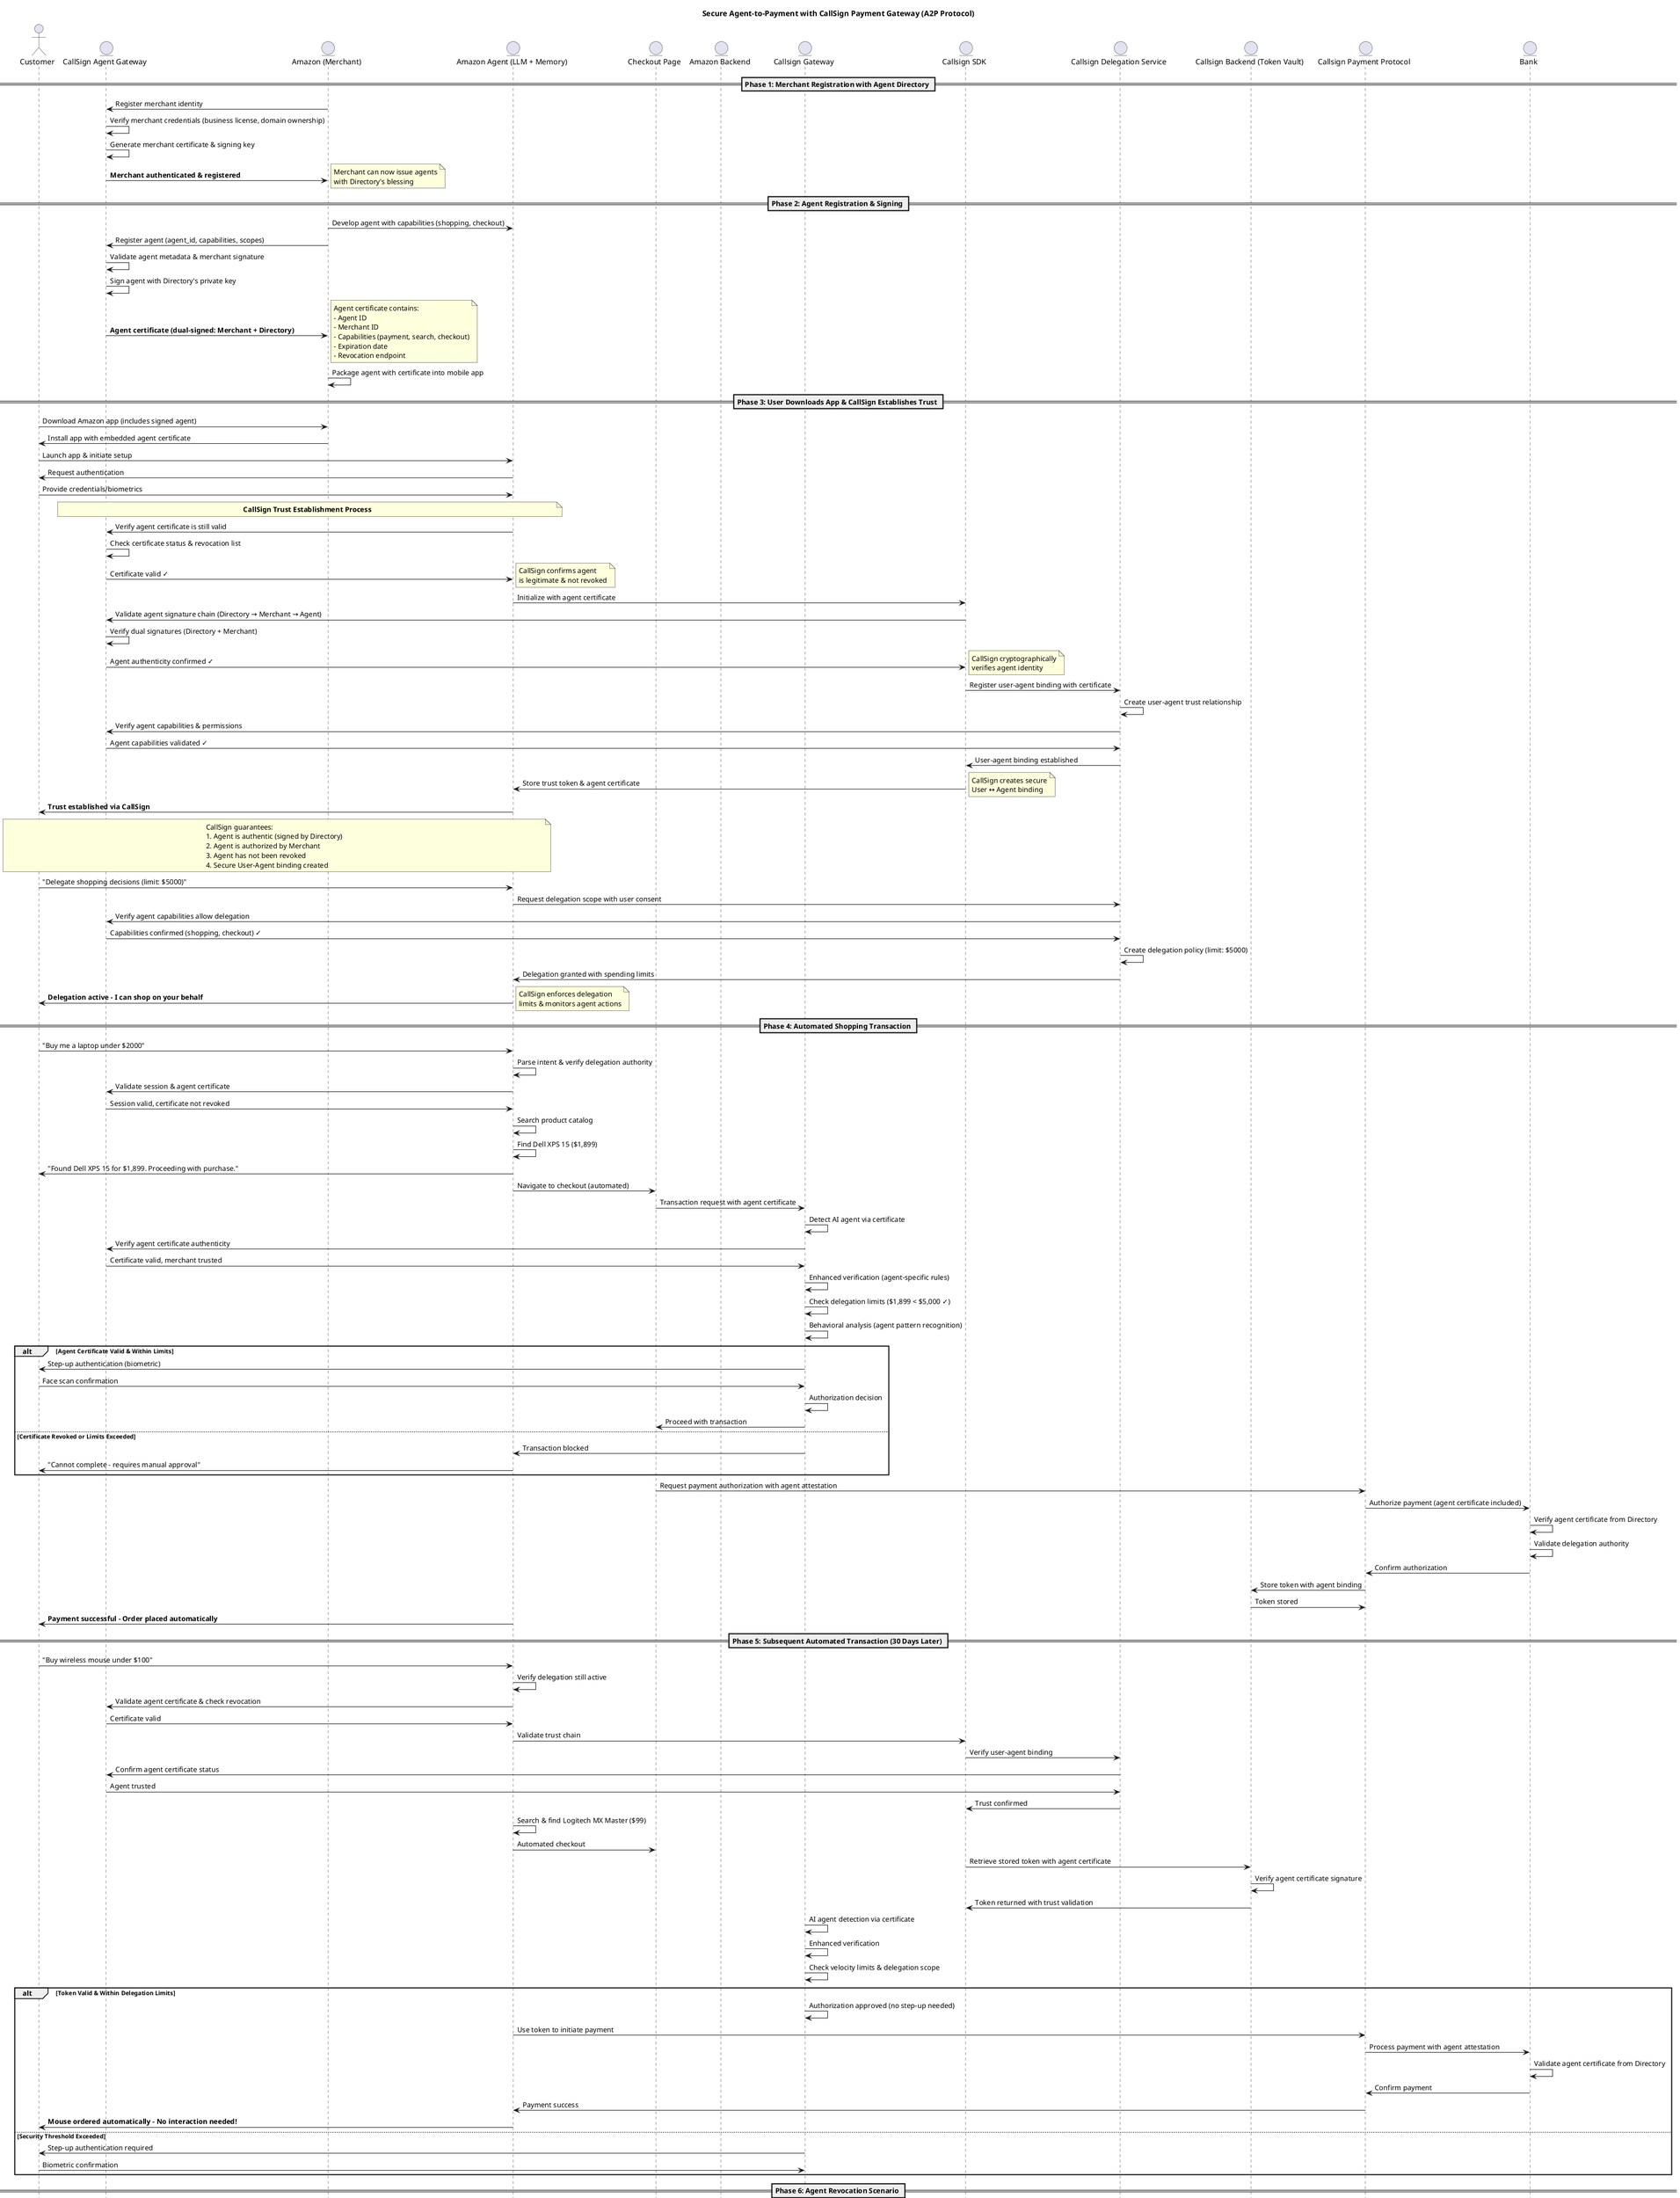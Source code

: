 @startuml
title Secure Agent-to-Payment with CallSign Payment Gateway (A2P Protocol)

actor Customer
entity "CallSign Agent Gateway" as Directory
entity "Amazon (Merchant)" as Merchant
entity "Amazon Agent (LLM + Memory)" as Agent
entity "Checkout Page" as Checkout
entity "Amazon Backend" as AmazonBackend
entity "Callsign Gateway" as Gateway
entity "Callsign SDK" as SDK
entity "Callsign Delegation Service" as Delegation
entity "Callsign Backend (Token Vault)" as Backend
entity "Callsign Payment Protocol" as PaymentProtocol
entity "Bank"

== Phase 1: Merchant Registration with Agent Directory ==

Merchant -> Directory : Register merchant identity
Directory -> Directory : Verify merchant credentials (business license, domain ownership)
Directory -> Directory : Generate merchant certificate & signing key
Directory -> Merchant : **Merchant authenticated & registered**
note right: Merchant can now issue agents\nwith Directory's blessing

== Phase 2: Agent Registration & Signing ==

Merchant -> Agent : Develop agent with capabilities (shopping, checkout)
Merchant -> Directory : Register agent (agent_id, capabilities, scopes)
Directory -> Directory : Validate agent metadata & merchant signature
Directory -> Directory : Sign agent with Directory's private key
Directory -> Merchant : **Agent certificate (dual-signed: Merchant + Directory)**
note right: Agent certificate contains:\n- Agent ID\n- Merchant ID\n- Capabilities (payment, search, checkout)\n- Expiration date\n- Revocation endpoint

Merchant -> Merchant : Package agent with certificate into mobile app

== Phase 3: User Downloads App & CallSign Establishes Trust ==

Customer -> Merchant : Download Amazon app (includes signed agent)
Merchant -> Customer : Install app with embedded agent certificate

Customer -> Agent : Launch app & initiate setup
Agent -> Customer : Request authentication
Customer -> Agent : Provide credentials/biometrics

note over Agent, Directory: **CallSign Trust Establishment Process**

Agent -> Directory : Verify agent certificate is still valid
Directory -> Directory : Check certificate status & revocation list
Directory -> Agent : Certificate valid ✓
note right: CallSign confirms agent\nis legitimate & not revoked

Agent -> SDK : Initialize with agent certificate
SDK -> Directory : Validate agent signature chain (Directory → Merchant → Agent)
Directory -> Directory : Verify dual signatures (Directory + Merchant)
Directory -> SDK : Agent authenticity confirmed ✓
note right: CallSign cryptographically\nverifies agent identity

SDK -> Delegation : Register user-agent binding with certificate
Delegation -> Delegation : Create user-agent trust relationship
Delegation -> Directory : Verify agent capabilities & permissions
Directory -> Delegation : Agent capabilities validated ✓
Delegation -> SDK : User-agent binding established
SDK -> Agent : Store trust token & agent certificate
note right: CallSign creates secure\nUser ↔ Agent binding

Agent -> Customer : **Trust established via CallSign**
note over Customer, Agent: CallSign guarantees:\n1. Agent is authentic (signed by Directory)\n2. Agent is authorized by Merchant\n3. Agent has not been revoked\n4. Secure User-Agent binding created

Customer -> Agent : "Delegate shopping decisions (limit: $5000)"
Agent -> Delegation : Request delegation scope with user consent
Delegation -> Directory : Verify agent capabilities allow delegation
Directory -> Delegation : Capabilities confirmed (shopping, checkout) ✓
Delegation -> Delegation : Create delegation policy (limit: $5000)
Delegation -> Agent : Delegation granted with spending limits
Agent -> Customer : **Delegation active - I can shop on your behalf**
note right: CallSign enforces delegation\nlimits & monitors agent actions

== Phase 4: Automated Shopping Transaction ==

Customer -> Agent : "Buy me a laptop under $2000"
Agent -> Agent : Parse intent & verify delegation authority
Agent -> Directory : Validate session & agent certificate
Directory -> Agent : Session valid, certificate not revoked

Agent -> Agent : Search product catalog
Agent -> Agent : Find Dell XPS 15 ($1,899)
Agent -> Customer : "Found Dell XPS 15 for $1,899. Proceeding with purchase."

Agent -> Checkout : Navigate to checkout (automated)
Checkout -> Gateway : Transaction request with agent certificate
Gateway -> Gateway : Detect AI agent via certificate
Gateway -> Directory : Verify agent certificate authenticity
Directory -> Gateway : Certificate valid, merchant trusted

Gateway -> Gateway : Enhanced verification (agent-specific rules)
Gateway -> Gateway : Check delegation limits ($1,899 < $5,000 ✓)
Gateway -> Gateway : Behavioral analysis (agent pattern recognition)

alt Agent Certificate Valid & Within Limits
    Gateway -> Customer : Step-up authentication (biometric)
    Customer -> Gateway : Face scan confirmation
    Gateway -> Gateway : Authorization decision
    Gateway -> Checkout : Proceed with transaction
else Certificate Revoked or Limits Exceeded
    Gateway -> Agent : Transaction blocked
    Agent -> Customer : "Cannot complete - requires manual approval"
end

Checkout -> PaymentProtocol : Request payment authorization with agent attestation
PaymentProtocol -> Bank : Authorize payment (agent certificate included)
Bank -> Bank : Verify agent certificate from Directory
Bank -> Bank : Validate delegation authority
Bank -> PaymentProtocol : Confirm authorization
PaymentProtocol -> Backend : Store token with agent binding
Backend -> PaymentProtocol : Token stored
Agent -> Customer : **Payment successful - Order placed automatically**

== Phase 5: Subsequent Automated Transaction (30 Days Later) ==

Customer -> Agent : "Buy wireless mouse under $100"
Agent -> Agent : Verify delegation still active
Agent -> Directory : Validate agent certificate & check revocation
Directory -> Agent : Certificate valid

Agent -> SDK : Validate trust chain
SDK -> Delegation : Verify user-agent binding
Delegation -> Directory : Confirm agent certificate status
Directory -> Delegation : Agent trusted
Delegation -> SDK : Trust confirmed

Agent -> Agent : Search & find Logitech MX Master ($99)
Agent -> Checkout : Automated checkout

SDK -> Backend : Retrieve stored token with agent certificate
Backend -> Backend : Verify agent certificate signature
Backend -> SDK : Token returned with trust validation

Gateway -> Gateway : AI agent detection via certificate
Gateway -> Gateway : Enhanced verification
Gateway -> Gateway : Check velocity limits & delegation scope

alt Token Valid & Within Delegation Limits
    Gateway -> Gateway : Authorization approved (no step-up needed)
    Agent -> PaymentProtocol : Use token to initiate payment
    PaymentProtocol -> Bank : Process payment with agent attestation
    Bank -> Bank : Validate agent certificate from Directory
    Bank -> PaymentProtocol : Confirm payment
    PaymentProtocol -> Agent : Payment success
    Agent -> Customer : **Mouse ordered automatically - No interaction needed!**
else Security Threshold Exceeded
    Gateway -> Customer : Step-up authentication required
    Customer -> Gateway : Biometric confirmation
end

== Phase 6: Agent Revocation Scenario ==

note over Directory: Security incident detected:\nAgent vulnerability discovered

Directory -> Directory : Revoke agent certificate
Directory -> Directory : Update revocation list
Directory -> Merchant : Notify of revocation
Directory -> Bank : Broadcast revocation to payment network

Customer -> Agent : "Buy headphones"
Agent -> Directory : Validate certificate
Directory -> Agent : **Certificate REVOKED**
Agent -> Customer : "Agent disabled - Please update app"
Agent -> Agent : Disable all payment capabilities

@enduml
